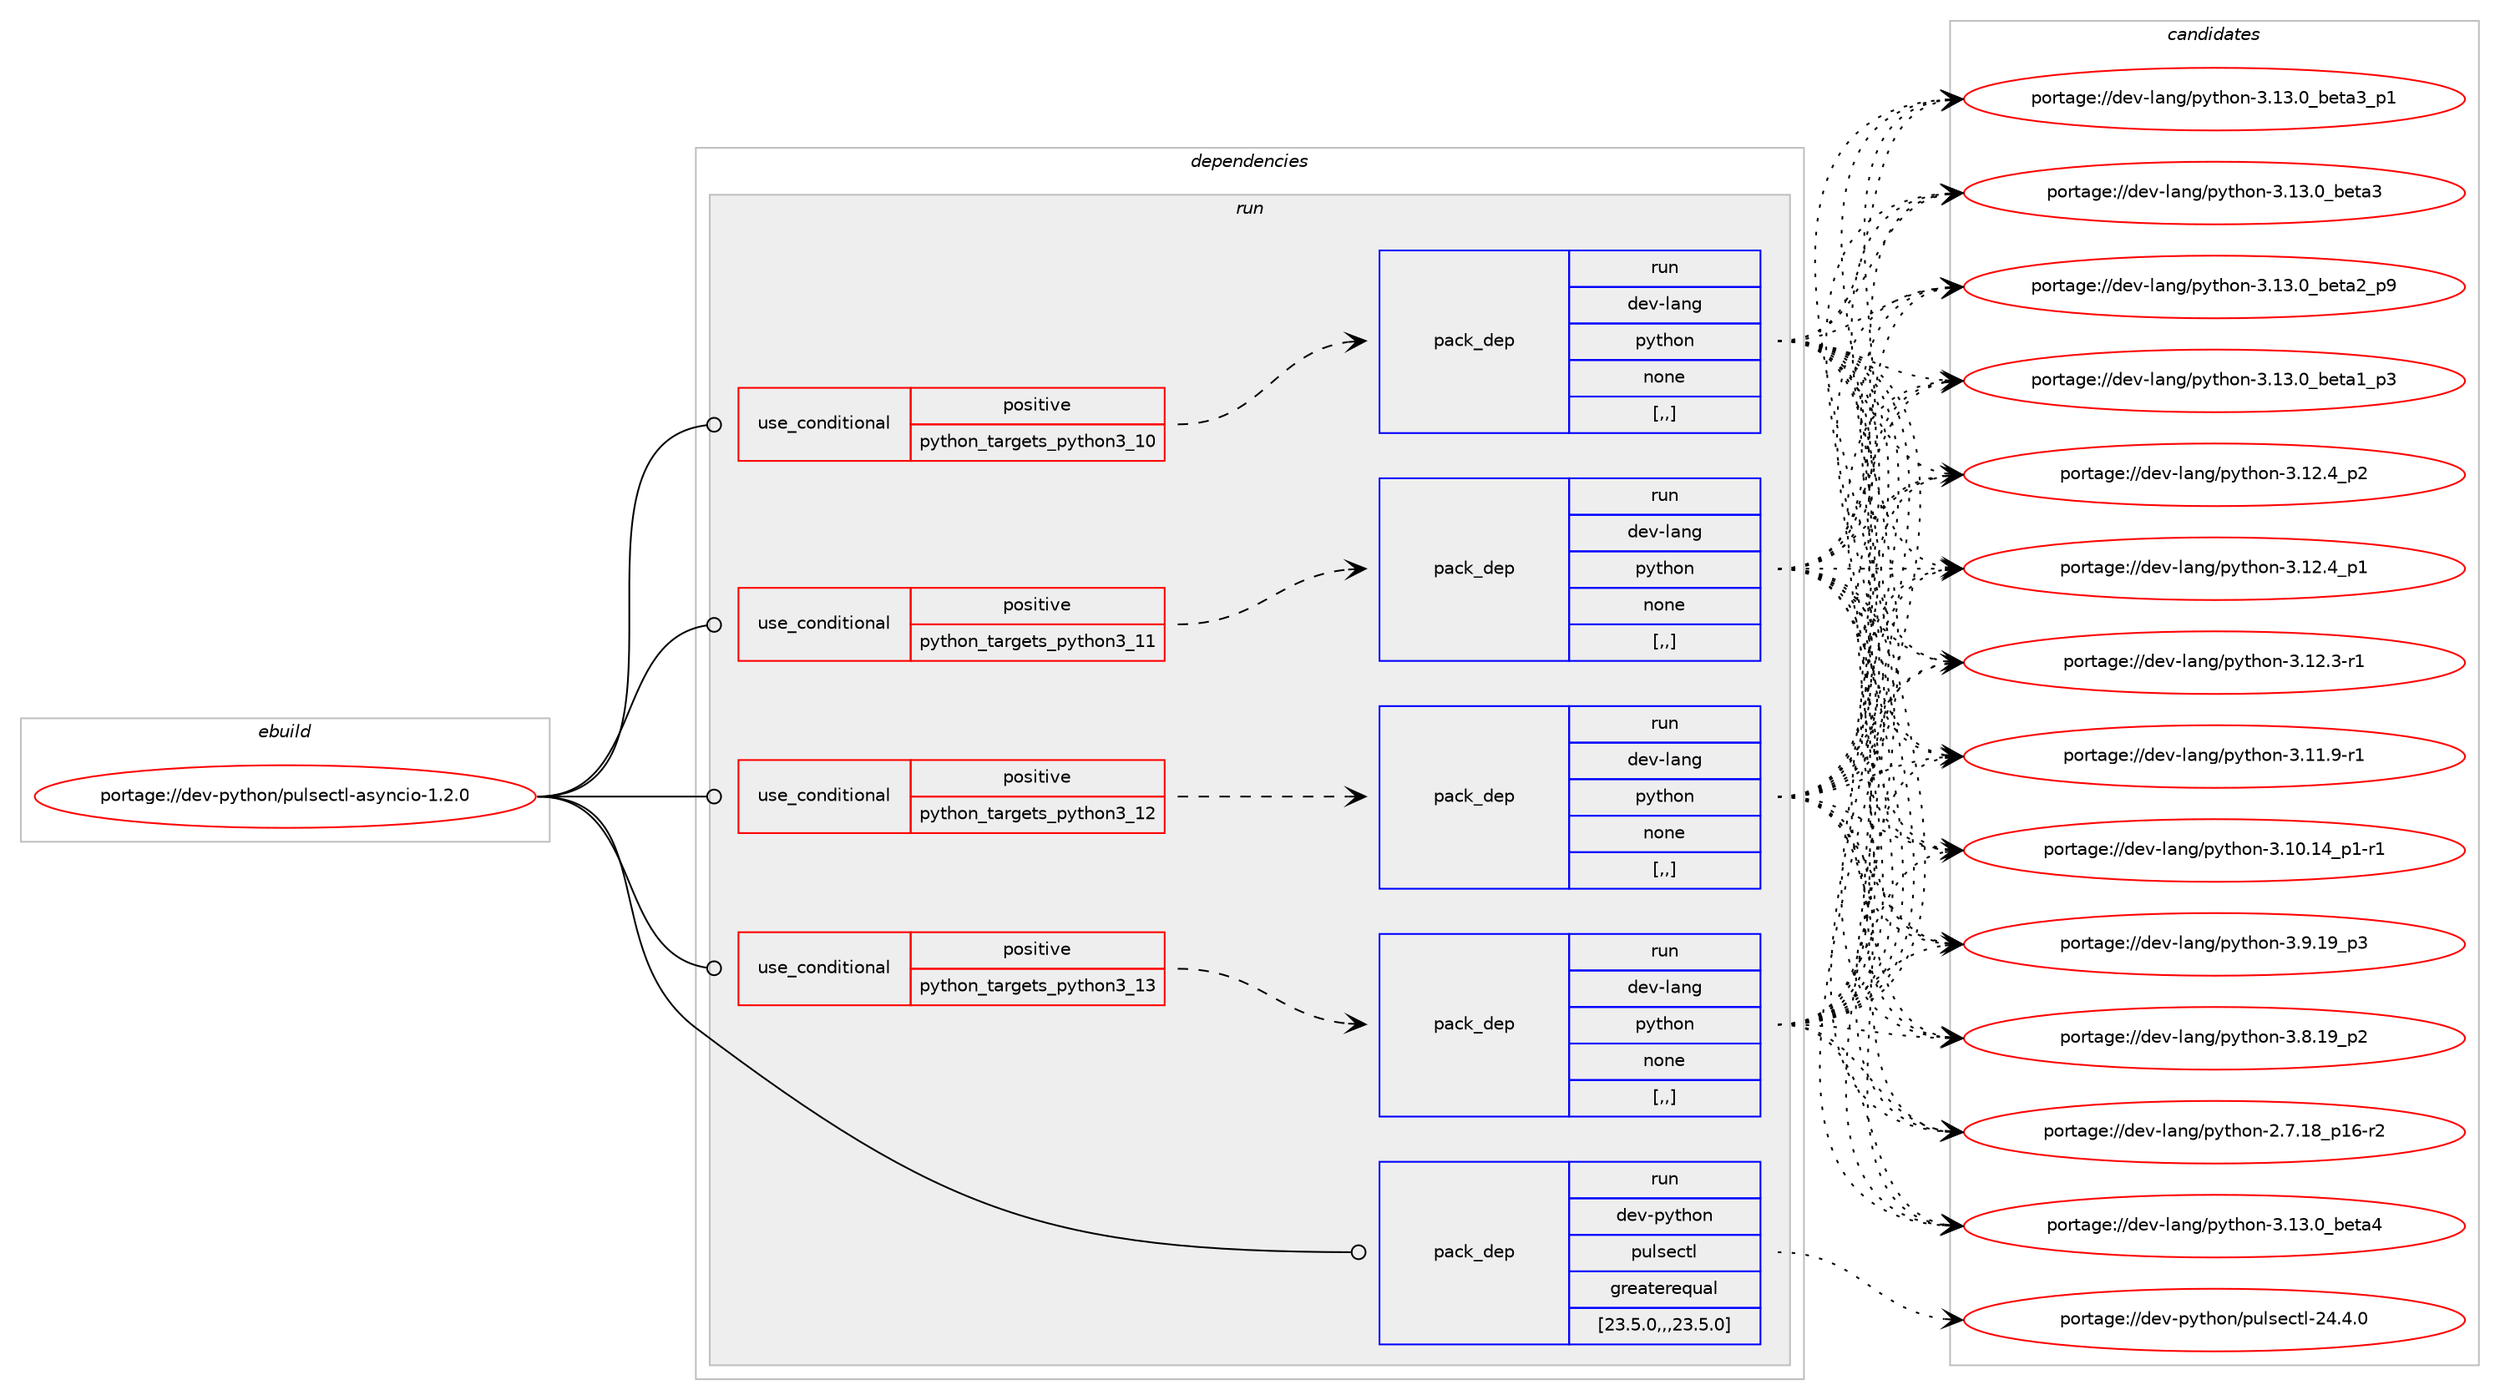 digraph prolog {

# *************
# Graph options
# *************

newrank=true;
concentrate=true;
compound=true;
graph [rankdir=LR,fontname=Helvetica,fontsize=10,ranksep=1.5];#, ranksep=2.5, nodesep=0.2];
edge  [arrowhead=vee];
node  [fontname=Helvetica,fontsize=10];

# **********
# The ebuild
# **********

subgraph cluster_leftcol {
color=gray;
label=<<i>ebuild</i>>;
id [label="portage://dev-python/pulsectl-asyncio-1.2.0", color=red, width=4, href="../dev-python/pulsectl-asyncio-1.2.0.svg"];
}

# ****************
# The dependencies
# ****************

subgraph cluster_midcol {
color=gray;
label=<<i>dependencies</i>>;
subgraph cluster_compile {
fillcolor="#eeeeee";
style=filled;
label=<<i>compile</i>>;
}
subgraph cluster_compileandrun {
fillcolor="#eeeeee";
style=filled;
label=<<i>compile and run</i>>;
}
subgraph cluster_run {
fillcolor="#eeeeee";
style=filled;
label=<<i>run</i>>;
subgraph cond36531 {
dependency155808 [label=<<TABLE BORDER="0" CELLBORDER="1" CELLSPACING="0" CELLPADDING="4"><TR><TD ROWSPAN="3" CELLPADDING="10">use_conditional</TD></TR><TR><TD>positive</TD></TR><TR><TD>python_targets_python3_10</TD></TR></TABLE>>, shape=none, color=red];
subgraph pack118025 {
dependency155809 [label=<<TABLE BORDER="0" CELLBORDER="1" CELLSPACING="0" CELLPADDING="4" WIDTH="220"><TR><TD ROWSPAN="6" CELLPADDING="30">pack_dep</TD></TR><TR><TD WIDTH="110">run</TD></TR><TR><TD>dev-lang</TD></TR><TR><TD>python</TD></TR><TR><TD>none</TD></TR><TR><TD>[,,]</TD></TR></TABLE>>, shape=none, color=blue];
}
dependency155808:e -> dependency155809:w [weight=20,style="dashed",arrowhead="vee"];
}
id:e -> dependency155808:w [weight=20,style="solid",arrowhead="odot"];
subgraph cond36532 {
dependency155810 [label=<<TABLE BORDER="0" CELLBORDER="1" CELLSPACING="0" CELLPADDING="4"><TR><TD ROWSPAN="3" CELLPADDING="10">use_conditional</TD></TR><TR><TD>positive</TD></TR><TR><TD>python_targets_python3_11</TD></TR></TABLE>>, shape=none, color=red];
subgraph pack118026 {
dependency155811 [label=<<TABLE BORDER="0" CELLBORDER="1" CELLSPACING="0" CELLPADDING="4" WIDTH="220"><TR><TD ROWSPAN="6" CELLPADDING="30">pack_dep</TD></TR><TR><TD WIDTH="110">run</TD></TR><TR><TD>dev-lang</TD></TR><TR><TD>python</TD></TR><TR><TD>none</TD></TR><TR><TD>[,,]</TD></TR></TABLE>>, shape=none, color=blue];
}
dependency155810:e -> dependency155811:w [weight=20,style="dashed",arrowhead="vee"];
}
id:e -> dependency155810:w [weight=20,style="solid",arrowhead="odot"];
subgraph cond36533 {
dependency155812 [label=<<TABLE BORDER="0" CELLBORDER="1" CELLSPACING="0" CELLPADDING="4"><TR><TD ROWSPAN="3" CELLPADDING="10">use_conditional</TD></TR><TR><TD>positive</TD></TR><TR><TD>python_targets_python3_12</TD></TR></TABLE>>, shape=none, color=red];
subgraph pack118027 {
dependency155813 [label=<<TABLE BORDER="0" CELLBORDER="1" CELLSPACING="0" CELLPADDING="4" WIDTH="220"><TR><TD ROWSPAN="6" CELLPADDING="30">pack_dep</TD></TR><TR><TD WIDTH="110">run</TD></TR><TR><TD>dev-lang</TD></TR><TR><TD>python</TD></TR><TR><TD>none</TD></TR><TR><TD>[,,]</TD></TR></TABLE>>, shape=none, color=blue];
}
dependency155812:e -> dependency155813:w [weight=20,style="dashed",arrowhead="vee"];
}
id:e -> dependency155812:w [weight=20,style="solid",arrowhead="odot"];
subgraph cond36534 {
dependency155814 [label=<<TABLE BORDER="0" CELLBORDER="1" CELLSPACING="0" CELLPADDING="4"><TR><TD ROWSPAN="3" CELLPADDING="10">use_conditional</TD></TR><TR><TD>positive</TD></TR><TR><TD>python_targets_python3_13</TD></TR></TABLE>>, shape=none, color=red];
subgraph pack118028 {
dependency155815 [label=<<TABLE BORDER="0" CELLBORDER="1" CELLSPACING="0" CELLPADDING="4" WIDTH="220"><TR><TD ROWSPAN="6" CELLPADDING="30">pack_dep</TD></TR><TR><TD WIDTH="110">run</TD></TR><TR><TD>dev-lang</TD></TR><TR><TD>python</TD></TR><TR><TD>none</TD></TR><TR><TD>[,,]</TD></TR></TABLE>>, shape=none, color=blue];
}
dependency155814:e -> dependency155815:w [weight=20,style="dashed",arrowhead="vee"];
}
id:e -> dependency155814:w [weight=20,style="solid",arrowhead="odot"];
subgraph pack118029 {
dependency155816 [label=<<TABLE BORDER="0" CELLBORDER="1" CELLSPACING="0" CELLPADDING="4" WIDTH="220"><TR><TD ROWSPAN="6" CELLPADDING="30">pack_dep</TD></TR><TR><TD WIDTH="110">run</TD></TR><TR><TD>dev-python</TD></TR><TR><TD>pulsectl</TD></TR><TR><TD>greaterequal</TD></TR><TR><TD>[23.5.0,,,23.5.0]</TD></TR></TABLE>>, shape=none, color=blue];
}
id:e -> dependency155816:w [weight=20,style="solid",arrowhead="odot"];
}
}

# **************
# The candidates
# **************

subgraph cluster_choices {
rank=same;
color=gray;
label=<<i>candidates</i>>;

subgraph choice118025 {
color=black;
nodesep=1;
choice1001011184510897110103471121211161041111104551464951464895981011169752 [label="portage://dev-lang/python-3.13.0_beta4", color=red, width=4,href="../dev-lang/python-3.13.0_beta4.svg"];
choice10010111845108971101034711212111610411111045514649514648959810111697519511249 [label="portage://dev-lang/python-3.13.0_beta3_p1", color=red, width=4,href="../dev-lang/python-3.13.0_beta3_p1.svg"];
choice1001011184510897110103471121211161041111104551464951464895981011169751 [label="portage://dev-lang/python-3.13.0_beta3", color=red, width=4,href="../dev-lang/python-3.13.0_beta3.svg"];
choice10010111845108971101034711212111610411111045514649514648959810111697509511257 [label="portage://dev-lang/python-3.13.0_beta2_p9", color=red, width=4,href="../dev-lang/python-3.13.0_beta2_p9.svg"];
choice10010111845108971101034711212111610411111045514649514648959810111697499511251 [label="portage://dev-lang/python-3.13.0_beta1_p3", color=red, width=4,href="../dev-lang/python-3.13.0_beta1_p3.svg"];
choice100101118451089711010347112121116104111110455146495046529511250 [label="portage://dev-lang/python-3.12.4_p2", color=red, width=4,href="../dev-lang/python-3.12.4_p2.svg"];
choice100101118451089711010347112121116104111110455146495046529511249 [label="portage://dev-lang/python-3.12.4_p1", color=red, width=4,href="../dev-lang/python-3.12.4_p1.svg"];
choice100101118451089711010347112121116104111110455146495046514511449 [label="portage://dev-lang/python-3.12.3-r1", color=red, width=4,href="../dev-lang/python-3.12.3-r1.svg"];
choice100101118451089711010347112121116104111110455146494946574511449 [label="portage://dev-lang/python-3.11.9-r1", color=red, width=4,href="../dev-lang/python-3.11.9-r1.svg"];
choice100101118451089711010347112121116104111110455146494846495295112494511449 [label="portage://dev-lang/python-3.10.14_p1-r1", color=red, width=4,href="../dev-lang/python-3.10.14_p1-r1.svg"];
choice100101118451089711010347112121116104111110455146574649579511251 [label="portage://dev-lang/python-3.9.19_p3", color=red, width=4,href="../dev-lang/python-3.9.19_p3.svg"];
choice100101118451089711010347112121116104111110455146564649579511250 [label="portage://dev-lang/python-3.8.19_p2", color=red, width=4,href="../dev-lang/python-3.8.19_p2.svg"];
choice100101118451089711010347112121116104111110455046554649569511249544511450 [label="portage://dev-lang/python-2.7.18_p16-r2", color=red, width=4,href="../dev-lang/python-2.7.18_p16-r2.svg"];
dependency155809:e -> choice1001011184510897110103471121211161041111104551464951464895981011169752:w [style=dotted,weight="100"];
dependency155809:e -> choice10010111845108971101034711212111610411111045514649514648959810111697519511249:w [style=dotted,weight="100"];
dependency155809:e -> choice1001011184510897110103471121211161041111104551464951464895981011169751:w [style=dotted,weight="100"];
dependency155809:e -> choice10010111845108971101034711212111610411111045514649514648959810111697509511257:w [style=dotted,weight="100"];
dependency155809:e -> choice10010111845108971101034711212111610411111045514649514648959810111697499511251:w [style=dotted,weight="100"];
dependency155809:e -> choice100101118451089711010347112121116104111110455146495046529511250:w [style=dotted,weight="100"];
dependency155809:e -> choice100101118451089711010347112121116104111110455146495046529511249:w [style=dotted,weight="100"];
dependency155809:e -> choice100101118451089711010347112121116104111110455146495046514511449:w [style=dotted,weight="100"];
dependency155809:e -> choice100101118451089711010347112121116104111110455146494946574511449:w [style=dotted,weight="100"];
dependency155809:e -> choice100101118451089711010347112121116104111110455146494846495295112494511449:w [style=dotted,weight="100"];
dependency155809:e -> choice100101118451089711010347112121116104111110455146574649579511251:w [style=dotted,weight="100"];
dependency155809:e -> choice100101118451089711010347112121116104111110455146564649579511250:w [style=dotted,weight="100"];
dependency155809:e -> choice100101118451089711010347112121116104111110455046554649569511249544511450:w [style=dotted,weight="100"];
}
subgraph choice118026 {
color=black;
nodesep=1;
choice1001011184510897110103471121211161041111104551464951464895981011169752 [label="portage://dev-lang/python-3.13.0_beta4", color=red, width=4,href="../dev-lang/python-3.13.0_beta4.svg"];
choice10010111845108971101034711212111610411111045514649514648959810111697519511249 [label="portage://dev-lang/python-3.13.0_beta3_p1", color=red, width=4,href="../dev-lang/python-3.13.0_beta3_p1.svg"];
choice1001011184510897110103471121211161041111104551464951464895981011169751 [label="portage://dev-lang/python-3.13.0_beta3", color=red, width=4,href="../dev-lang/python-3.13.0_beta3.svg"];
choice10010111845108971101034711212111610411111045514649514648959810111697509511257 [label="portage://dev-lang/python-3.13.0_beta2_p9", color=red, width=4,href="../dev-lang/python-3.13.0_beta2_p9.svg"];
choice10010111845108971101034711212111610411111045514649514648959810111697499511251 [label="portage://dev-lang/python-3.13.0_beta1_p3", color=red, width=4,href="../dev-lang/python-3.13.0_beta1_p3.svg"];
choice100101118451089711010347112121116104111110455146495046529511250 [label="portage://dev-lang/python-3.12.4_p2", color=red, width=4,href="../dev-lang/python-3.12.4_p2.svg"];
choice100101118451089711010347112121116104111110455146495046529511249 [label="portage://dev-lang/python-3.12.4_p1", color=red, width=4,href="../dev-lang/python-3.12.4_p1.svg"];
choice100101118451089711010347112121116104111110455146495046514511449 [label="portage://dev-lang/python-3.12.3-r1", color=red, width=4,href="../dev-lang/python-3.12.3-r1.svg"];
choice100101118451089711010347112121116104111110455146494946574511449 [label="portage://dev-lang/python-3.11.9-r1", color=red, width=4,href="../dev-lang/python-3.11.9-r1.svg"];
choice100101118451089711010347112121116104111110455146494846495295112494511449 [label="portage://dev-lang/python-3.10.14_p1-r1", color=red, width=4,href="../dev-lang/python-3.10.14_p1-r1.svg"];
choice100101118451089711010347112121116104111110455146574649579511251 [label="portage://dev-lang/python-3.9.19_p3", color=red, width=4,href="../dev-lang/python-3.9.19_p3.svg"];
choice100101118451089711010347112121116104111110455146564649579511250 [label="portage://dev-lang/python-3.8.19_p2", color=red, width=4,href="../dev-lang/python-3.8.19_p2.svg"];
choice100101118451089711010347112121116104111110455046554649569511249544511450 [label="portage://dev-lang/python-2.7.18_p16-r2", color=red, width=4,href="../dev-lang/python-2.7.18_p16-r2.svg"];
dependency155811:e -> choice1001011184510897110103471121211161041111104551464951464895981011169752:w [style=dotted,weight="100"];
dependency155811:e -> choice10010111845108971101034711212111610411111045514649514648959810111697519511249:w [style=dotted,weight="100"];
dependency155811:e -> choice1001011184510897110103471121211161041111104551464951464895981011169751:w [style=dotted,weight="100"];
dependency155811:e -> choice10010111845108971101034711212111610411111045514649514648959810111697509511257:w [style=dotted,weight="100"];
dependency155811:e -> choice10010111845108971101034711212111610411111045514649514648959810111697499511251:w [style=dotted,weight="100"];
dependency155811:e -> choice100101118451089711010347112121116104111110455146495046529511250:w [style=dotted,weight="100"];
dependency155811:e -> choice100101118451089711010347112121116104111110455146495046529511249:w [style=dotted,weight="100"];
dependency155811:e -> choice100101118451089711010347112121116104111110455146495046514511449:w [style=dotted,weight="100"];
dependency155811:e -> choice100101118451089711010347112121116104111110455146494946574511449:w [style=dotted,weight="100"];
dependency155811:e -> choice100101118451089711010347112121116104111110455146494846495295112494511449:w [style=dotted,weight="100"];
dependency155811:e -> choice100101118451089711010347112121116104111110455146574649579511251:w [style=dotted,weight="100"];
dependency155811:e -> choice100101118451089711010347112121116104111110455146564649579511250:w [style=dotted,weight="100"];
dependency155811:e -> choice100101118451089711010347112121116104111110455046554649569511249544511450:w [style=dotted,weight="100"];
}
subgraph choice118027 {
color=black;
nodesep=1;
choice1001011184510897110103471121211161041111104551464951464895981011169752 [label="portage://dev-lang/python-3.13.0_beta4", color=red, width=4,href="../dev-lang/python-3.13.0_beta4.svg"];
choice10010111845108971101034711212111610411111045514649514648959810111697519511249 [label="portage://dev-lang/python-3.13.0_beta3_p1", color=red, width=4,href="../dev-lang/python-3.13.0_beta3_p1.svg"];
choice1001011184510897110103471121211161041111104551464951464895981011169751 [label="portage://dev-lang/python-3.13.0_beta3", color=red, width=4,href="../dev-lang/python-3.13.0_beta3.svg"];
choice10010111845108971101034711212111610411111045514649514648959810111697509511257 [label="portage://dev-lang/python-3.13.0_beta2_p9", color=red, width=4,href="../dev-lang/python-3.13.0_beta2_p9.svg"];
choice10010111845108971101034711212111610411111045514649514648959810111697499511251 [label="portage://dev-lang/python-3.13.0_beta1_p3", color=red, width=4,href="../dev-lang/python-3.13.0_beta1_p3.svg"];
choice100101118451089711010347112121116104111110455146495046529511250 [label="portage://dev-lang/python-3.12.4_p2", color=red, width=4,href="../dev-lang/python-3.12.4_p2.svg"];
choice100101118451089711010347112121116104111110455146495046529511249 [label="portage://dev-lang/python-3.12.4_p1", color=red, width=4,href="../dev-lang/python-3.12.4_p1.svg"];
choice100101118451089711010347112121116104111110455146495046514511449 [label="portage://dev-lang/python-3.12.3-r1", color=red, width=4,href="../dev-lang/python-3.12.3-r1.svg"];
choice100101118451089711010347112121116104111110455146494946574511449 [label="portage://dev-lang/python-3.11.9-r1", color=red, width=4,href="../dev-lang/python-3.11.9-r1.svg"];
choice100101118451089711010347112121116104111110455146494846495295112494511449 [label="portage://dev-lang/python-3.10.14_p1-r1", color=red, width=4,href="../dev-lang/python-3.10.14_p1-r1.svg"];
choice100101118451089711010347112121116104111110455146574649579511251 [label="portage://dev-lang/python-3.9.19_p3", color=red, width=4,href="../dev-lang/python-3.9.19_p3.svg"];
choice100101118451089711010347112121116104111110455146564649579511250 [label="portage://dev-lang/python-3.8.19_p2", color=red, width=4,href="../dev-lang/python-3.8.19_p2.svg"];
choice100101118451089711010347112121116104111110455046554649569511249544511450 [label="portage://dev-lang/python-2.7.18_p16-r2", color=red, width=4,href="../dev-lang/python-2.7.18_p16-r2.svg"];
dependency155813:e -> choice1001011184510897110103471121211161041111104551464951464895981011169752:w [style=dotted,weight="100"];
dependency155813:e -> choice10010111845108971101034711212111610411111045514649514648959810111697519511249:w [style=dotted,weight="100"];
dependency155813:e -> choice1001011184510897110103471121211161041111104551464951464895981011169751:w [style=dotted,weight="100"];
dependency155813:e -> choice10010111845108971101034711212111610411111045514649514648959810111697509511257:w [style=dotted,weight="100"];
dependency155813:e -> choice10010111845108971101034711212111610411111045514649514648959810111697499511251:w [style=dotted,weight="100"];
dependency155813:e -> choice100101118451089711010347112121116104111110455146495046529511250:w [style=dotted,weight="100"];
dependency155813:e -> choice100101118451089711010347112121116104111110455146495046529511249:w [style=dotted,weight="100"];
dependency155813:e -> choice100101118451089711010347112121116104111110455146495046514511449:w [style=dotted,weight="100"];
dependency155813:e -> choice100101118451089711010347112121116104111110455146494946574511449:w [style=dotted,weight="100"];
dependency155813:e -> choice100101118451089711010347112121116104111110455146494846495295112494511449:w [style=dotted,weight="100"];
dependency155813:e -> choice100101118451089711010347112121116104111110455146574649579511251:w [style=dotted,weight="100"];
dependency155813:e -> choice100101118451089711010347112121116104111110455146564649579511250:w [style=dotted,weight="100"];
dependency155813:e -> choice100101118451089711010347112121116104111110455046554649569511249544511450:w [style=dotted,weight="100"];
}
subgraph choice118028 {
color=black;
nodesep=1;
choice1001011184510897110103471121211161041111104551464951464895981011169752 [label="portage://dev-lang/python-3.13.0_beta4", color=red, width=4,href="../dev-lang/python-3.13.0_beta4.svg"];
choice10010111845108971101034711212111610411111045514649514648959810111697519511249 [label="portage://dev-lang/python-3.13.0_beta3_p1", color=red, width=4,href="../dev-lang/python-3.13.0_beta3_p1.svg"];
choice1001011184510897110103471121211161041111104551464951464895981011169751 [label="portage://dev-lang/python-3.13.0_beta3", color=red, width=4,href="../dev-lang/python-3.13.0_beta3.svg"];
choice10010111845108971101034711212111610411111045514649514648959810111697509511257 [label="portage://dev-lang/python-3.13.0_beta2_p9", color=red, width=4,href="../dev-lang/python-3.13.0_beta2_p9.svg"];
choice10010111845108971101034711212111610411111045514649514648959810111697499511251 [label="portage://dev-lang/python-3.13.0_beta1_p3", color=red, width=4,href="../dev-lang/python-3.13.0_beta1_p3.svg"];
choice100101118451089711010347112121116104111110455146495046529511250 [label="portage://dev-lang/python-3.12.4_p2", color=red, width=4,href="../dev-lang/python-3.12.4_p2.svg"];
choice100101118451089711010347112121116104111110455146495046529511249 [label="portage://dev-lang/python-3.12.4_p1", color=red, width=4,href="../dev-lang/python-3.12.4_p1.svg"];
choice100101118451089711010347112121116104111110455146495046514511449 [label="portage://dev-lang/python-3.12.3-r1", color=red, width=4,href="../dev-lang/python-3.12.3-r1.svg"];
choice100101118451089711010347112121116104111110455146494946574511449 [label="portage://dev-lang/python-3.11.9-r1", color=red, width=4,href="../dev-lang/python-3.11.9-r1.svg"];
choice100101118451089711010347112121116104111110455146494846495295112494511449 [label="portage://dev-lang/python-3.10.14_p1-r1", color=red, width=4,href="../dev-lang/python-3.10.14_p1-r1.svg"];
choice100101118451089711010347112121116104111110455146574649579511251 [label="portage://dev-lang/python-3.9.19_p3", color=red, width=4,href="../dev-lang/python-3.9.19_p3.svg"];
choice100101118451089711010347112121116104111110455146564649579511250 [label="portage://dev-lang/python-3.8.19_p2", color=red, width=4,href="../dev-lang/python-3.8.19_p2.svg"];
choice100101118451089711010347112121116104111110455046554649569511249544511450 [label="portage://dev-lang/python-2.7.18_p16-r2", color=red, width=4,href="../dev-lang/python-2.7.18_p16-r2.svg"];
dependency155815:e -> choice1001011184510897110103471121211161041111104551464951464895981011169752:w [style=dotted,weight="100"];
dependency155815:e -> choice10010111845108971101034711212111610411111045514649514648959810111697519511249:w [style=dotted,weight="100"];
dependency155815:e -> choice1001011184510897110103471121211161041111104551464951464895981011169751:w [style=dotted,weight="100"];
dependency155815:e -> choice10010111845108971101034711212111610411111045514649514648959810111697509511257:w [style=dotted,weight="100"];
dependency155815:e -> choice10010111845108971101034711212111610411111045514649514648959810111697499511251:w [style=dotted,weight="100"];
dependency155815:e -> choice100101118451089711010347112121116104111110455146495046529511250:w [style=dotted,weight="100"];
dependency155815:e -> choice100101118451089711010347112121116104111110455146495046529511249:w [style=dotted,weight="100"];
dependency155815:e -> choice100101118451089711010347112121116104111110455146495046514511449:w [style=dotted,weight="100"];
dependency155815:e -> choice100101118451089711010347112121116104111110455146494946574511449:w [style=dotted,weight="100"];
dependency155815:e -> choice100101118451089711010347112121116104111110455146494846495295112494511449:w [style=dotted,weight="100"];
dependency155815:e -> choice100101118451089711010347112121116104111110455146574649579511251:w [style=dotted,weight="100"];
dependency155815:e -> choice100101118451089711010347112121116104111110455146564649579511250:w [style=dotted,weight="100"];
dependency155815:e -> choice100101118451089711010347112121116104111110455046554649569511249544511450:w [style=dotted,weight="100"];
}
subgraph choice118029 {
color=black;
nodesep=1;
choice10010111845112121116104111110471121171081151019911610845505246524648 [label="portage://dev-python/pulsectl-24.4.0", color=red, width=4,href="../dev-python/pulsectl-24.4.0.svg"];
dependency155816:e -> choice10010111845112121116104111110471121171081151019911610845505246524648:w [style=dotted,weight="100"];
}
}

}
